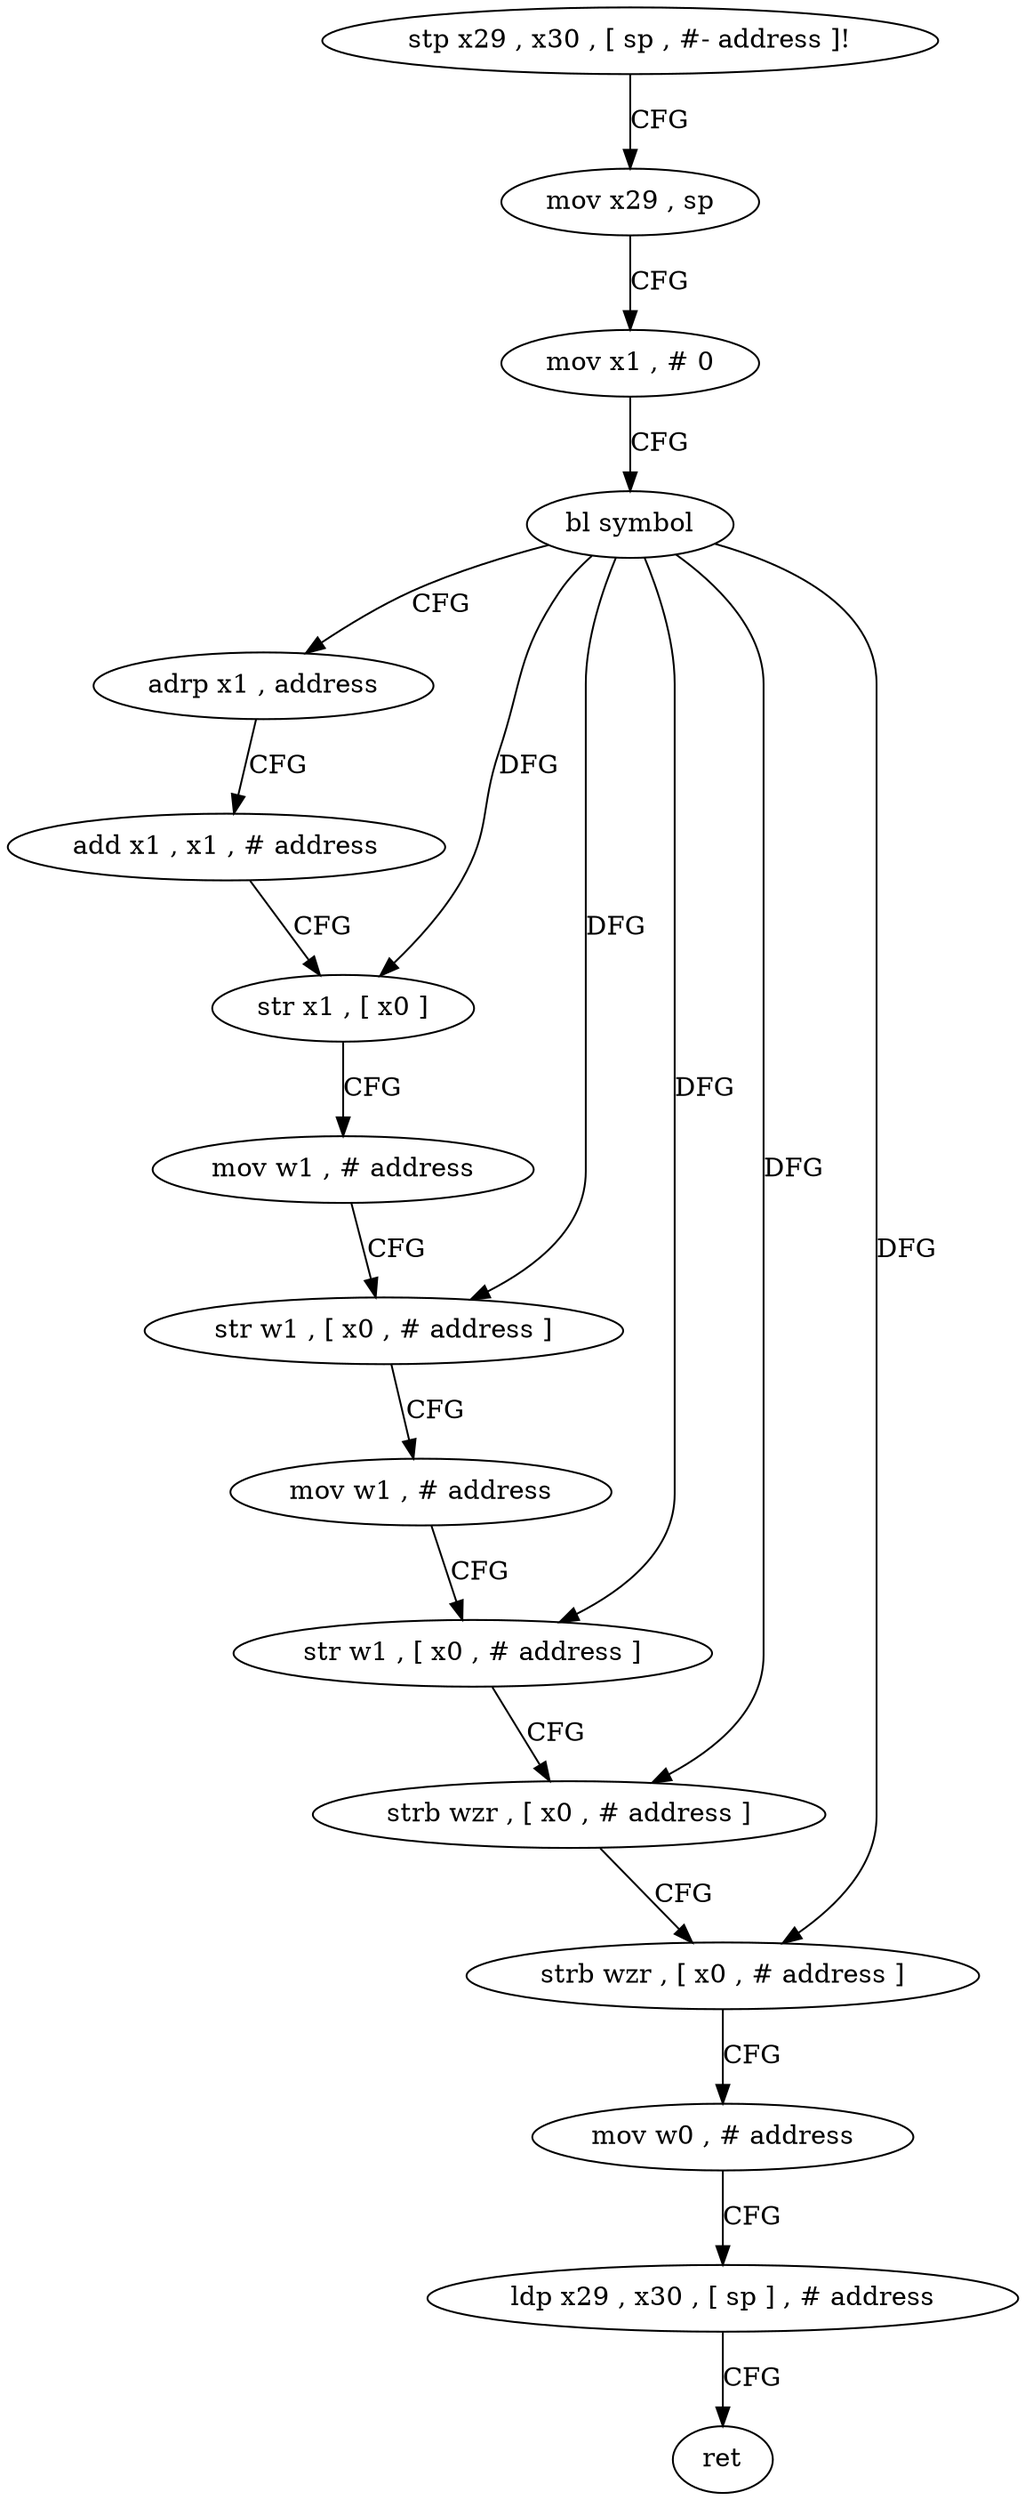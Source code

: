 digraph "func" {
"4255640" [label = "stp x29 , x30 , [ sp , #- address ]!" ]
"4255644" [label = "mov x29 , sp" ]
"4255648" [label = "mov x1 , # 0" ]
"4255652" [label = "bl symbol" ]
"4255656" [label = "adrp x1 , address" ]
"4255660" [label = "add x1 , x1 , # address" ]
"4255664" [label = "str x1 , [ x0 ]" ]
"4255668" [label = "mov w1 , # address" ]
"4255672" [label = "str w1 , [ x0 , # address ]" ]
"4255676" [label = "mov w1 , # address" ]
"4255680" [label = "str w1 , [ x0 , # address ]" ]
"4255684" [label = "strb wzr , [ x0 , # address ]" ]
"4255688" [label = "strb wzr , [ x0 , # address ]" ]
"4255692" [label = "mov w0 , # address" ]
"4255696" [label = "ldp x29 , x30 , [ sp ] , # address" ]
"4255700" [label = "ret" ]
"4255640" -> "4255644" [ label = "CFG" ]
"4255644" -> "4255648" [ label = "CFG" ]
"4255648" -> "4255652" [ label = "CFG" ]
"4255652" -> "4255656" [ label = "CFG" ]
"4255652" -> "4255664" [ label = "DFG" ]
"4255652" -> "4255672" [ label = "DFG" ]
"4255652" -> "4255680" [ label = "DFG" ]
"4255652" -> "4255684" [ label = "DFG" ]
"4255652" -> "4255688" [ label = "DFG" ]
"4255656" -> "4255660" [ label = "CFG" ]
"4255660" -> "4255664" [ label = "CFG" ]
"4255664" -> "4255668" [ label = "CFG" ]
"4255668" -> "4255672" [ label = "CFG" ]
"4255672" -> "4255676" [ label = "CFG" ]
"4255676" -> "4255680" [ label = "CFG" ]
"4255680" -> "4255684" [ label = "CFG" ]
"4255684" -> "4255688" [ label = "CFG" ]
"4255688" -> "4255692" [ label = "CFG" ]
"4255692" -> "4255696" [ label = "CFG" ]
"4255696" -> "4255700" [ label = "CFG" ]
}
